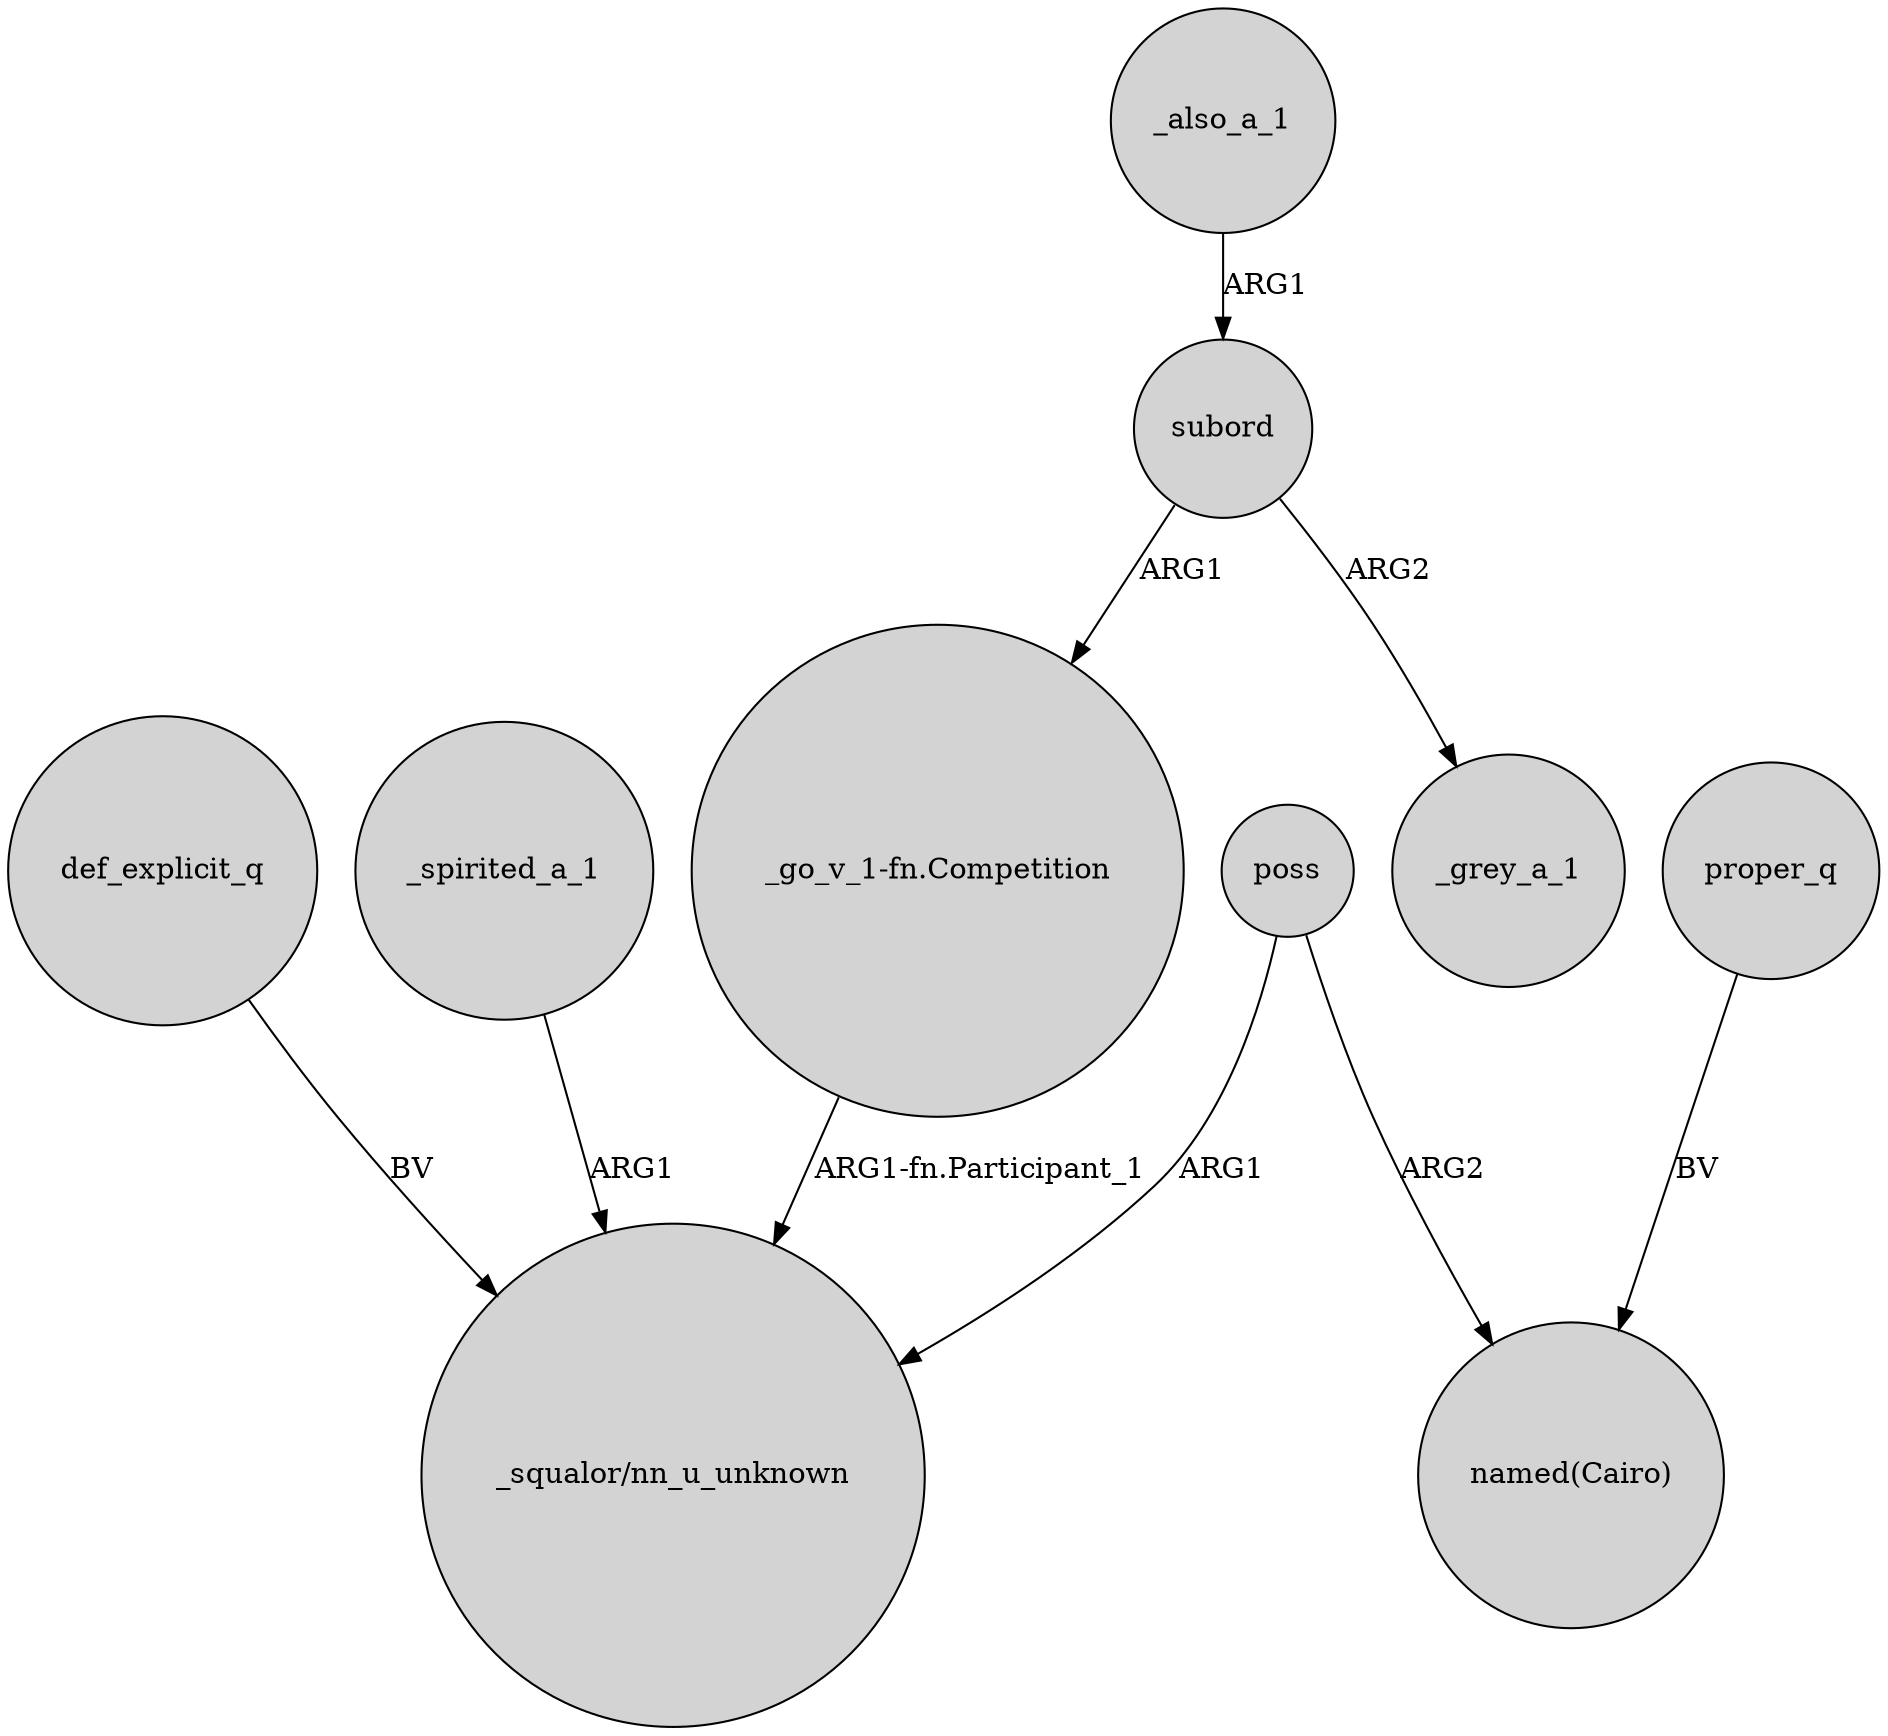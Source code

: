 digraph {
	node [shape=circle style=filled]
	poss -> "_squalor/nn_u_unknown" [label=ARG1]
	def_explicit_q -> "_squalor/nn_u_unknown" [label=BV]
	poss -> "named(Cairo)" [label=ARG2]
	_spirited_a_1 -> "_squalor/nn_u_unknown" [label=ARG1]
	"_go_v_1-fn.Competition" -> "_squalor/nn_u_unknown" [label="ARG1-fn.Participant_1"]
	subord -> _grey_a_1 [label=ARG2]
	proper_q -> "named(Cairo)" [label=BV]
	subord -> "_go_v_1-fn.Competition" [label=ARG1]
	_also_a_1 -> subord [label=ARG1]
}
